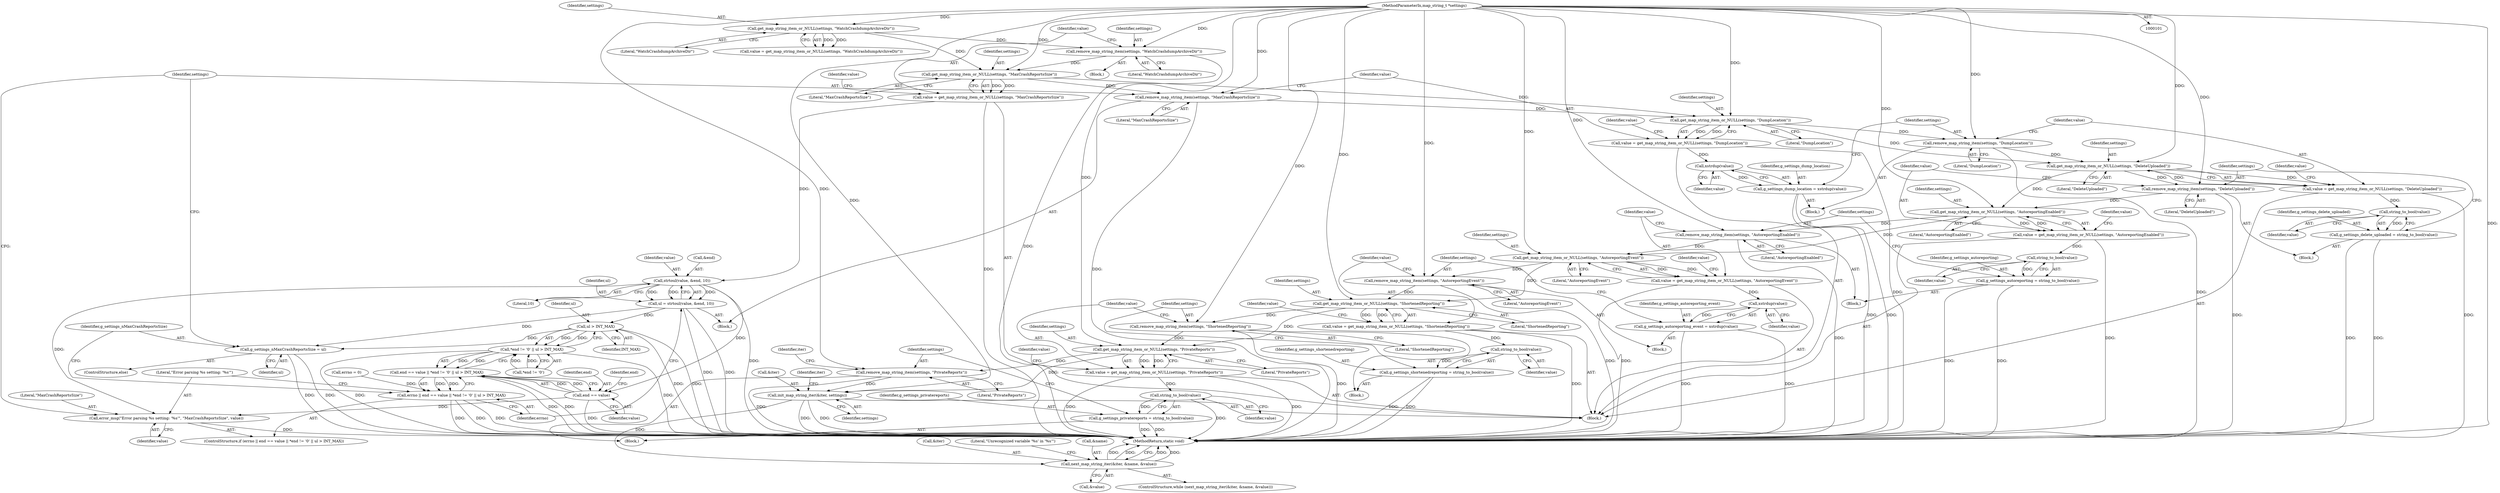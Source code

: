 digraph "0_abrt_8939398b82006ba1fec4ed491339fc075f43fc7c_2@API" {
"1000118" [label="(Call,remove_map_string_item(settings, \"WatchCrashdumpArchiveDir\"))"];
"1000108" [label="(Call,get_map_string_item_or_NULL(settings, \"WatchCrashdumpArchiveDir\"))"];
"1000102" [label="(MethodParameterIn,map_string_t *settings)"];
"1000123" [label="(Call,get_map_string_item_or_NULL(settings, \"MaxCrashReportsSize\"))"];
"1000121" [label="(Call,value = get_map_string_item_or_NULL(settings, \"MaxCrashReportsSize\"))"];
"1000136" [label="(Call,strtoul(value, &end, 10))"];
"1000134" [label="(Call,ul = strtoul(value, &end, 10))"];
"1000153" [label="(Call,ul > INT_MAX)"];
"1000148" [label="(Call,*end != '\0' || ul > INT_MAX)"];
"1000144" [label="(Call,end == value || *end != '\0' || ul > INT_MAX)"];
"1000142" [label="(Call,errno || end == value || *end != '\0' || ul > INT_MAX)"];
"1000161" [label="(Call,g_settings_nMaxCrashReportsSize = ul)"];
"1000145" [label="(Call,end == value)"];
"1000156" [label="(Call,error_msg(\"Error parsing %s setting: '%s'\", \"MaxCrashReportsSize\", value))"];
"1000164" [label="(Call,remove_map_string_item(settings, \"MaxCrashReportsSize\"))"];
"1000169" [label="(Call,get_map_string_item_or_NULL(settings, \"DumpLocation\"))"];
"1000167" [label="(Call,value = get_map_string_item_or_NULL(settings, \"DumpLocation\"))"];
"1000177" [label="(Call,xstrdup(value))"];
"1000175" [label="(Call,g_settings_dump_location = xstrdup(value))"];
"1000179" [label="(Call,remove_map_string_item(settings, \"DumpLocation\"))"];
"1000189" [label="(Call,get_map_string_item_or_NULL(settings, \"DeleteUploaded\"))"];
"1000187" [label="(Call,value = get_map_string_item_or_NULL(settings, \"DeleteUploaded\"))"];
"1000197" [label="(Call,string_to_bool(value))"];
"1000195" [label="(Call,g_settings_delete_uploaded = string_to_bool(value))"];
"1000199" [label="(Call,remove_map_string_item(settings, \"DeleteUploaded\"))"];
"1000204" [label="(Call,get_map_string_item_or_NULL(settings, \"AutoreportingEnabled\"))"];
"1000202" [label="(Call,value = get_map_string_item_or_NULL(settings, \"AutoreportingEnabled\"))"];
"1000212" [label="(Call,string_to_bool(value))"];
"1000210" [label="(Call,g_settings_autoreporting = string_to_bool(value))"];
"1000214" [label="(Call,remove_map_string_item(settings, \"AutoreportingEnabled\"))"];
"1000219" [label="(Call,get_map_string_item_or_NULL(settings, \"AutoreportingEvent\"))"];
"1000217" [label="(Call,value = get_map_string_item_or_NULL(settings, \"AutoreportingEvent\"))"];
"1000227" [label="(Call,xstrdup(value))"];
"1000225" [label="(Call,g_settings_autoreporting_event = xstrdup(value))"];
"1000229" [label="(Call,remove_map_string_item(settings, \"AutoreportingEvent\"))"];
"1000239" [label="(Call,get_map_string_item_or_NULL(settings, \"ShortenedReporting\"))"];
"1000237" [label="(Call,value = get_map_string_item_or_NULL(settings, \"ShortenedReporting\"))"];
"1000247" [label="(Call,string_to_bool(value))"];
"1000245" [label="(Call,g_settings_shortenedreporting = string_to_bool(value))"];
"1000249" [label="(Call,remove_map_string_item(settings, \"ShortenedReporting\"))"];
"1000258" [label="(Call,get_map_string_item_or_NULL(settings, \"PrivateReports\"))"];
"1000256" [label="(Call,value = get_map_string_item_or_NULL(settings, \"PrivateReports\"))"];
"1000266" [label="(Call,string_to_bool(value))"];
"1000264" [label="(Call,g_settings_privatereports = string_to_bool(value))"];
"1000268" [label="(Call,remove_map_string_item(settings, \"PrivateReports\"))"];
"1000273" [label="(Call,init_map_string_iter(&iter, settings))"];
"1000278" [label="(Call,next_map_string_iter(&iter, &name, &value))"];
"1000227" [label="(Call,xstrdup(value))"];
"1000204" [label="(Call,get_map_string_item_or_NULL(settings, \"AutoreportingEnabled\"))"];
"1000224" [label="(Block,)"];
"1000283" [label="(Call,&value)"];
"1000124" [label="(Identifier,settings)"];
"1000177" [label="(Call,xstrdup(value))"];
"1000241" [label="(Literal,\"ShortenedReporting\")"];
"1000226" [label="(Identifier,g_settings_autoreporting_event)"];
"1000275" [label="(Identifier,iter)"];
"1000137" [label="(Identifier,value)"];
"1000279" [label="(Call,&iter)"];
"1000277" [label="(ControlStructure,while (next_map_string_iter(&iter, &name, &value)))"];
"1000134" [label="(Call,ul = strtoul(value, &end, 10))"];
"1000118" [label="(Call,remove_map_string_item(settings, \"WatchCrashdumpArchiveDir\"))"];
"1000203" [label="(Identifier,value)"];
"1000264" [label="(Call,g_settings_privatereports = string_to_bool(value))"];
"1000166" [label="(Literal,\"MaxCrashReportsSize\")"];
"1000257" [label="(Identifier,value)"];
"1000187" [label="(Call,value = get_map_string_item_or_NULL(settings, \"DeleteUploaded\"))"];
"1000250" [label="(Identifier,settings)"];
"1000127" [label="(Identifier,value)"];
"1000201" [label="(Literal,\"DeleteUploaded\")"];
"1000213" [label="(Identifier,value)"];
"1000135" [label="(Identifier,ul)"];
"1000260" [label="(Literal,\"PrivateReports\")"];
"1000175" [label="(Call,g_settings_dump_location = xstrdup(value))"];
"1000180" [label="(Identifier,settings)"];
"1000109" [label="(Identifier,settings)"];
"1000268" [label="(Call,remove_map_string_item(settings, \"PrivateReports\"))"];
"1000225" [label="(Call,g_settings_autoreporting_event = xstrdup(value))"];
"1000188" [label="(Identifier,value)"];
"1000246" [label="(Identifier,g_settings_shortenedreporting)"];
"1000179" [label="(Call,remove_map_string_item(settings, \"DumpLocation\"))"];
"1000181" [label="(Literal,\"DumpLocation\")"];
"1000270" [label="(Literal,\"PrivateReports\")"];
"1000199" [label="(Call,remove_map_string_item(settings, \"DeleteUploaded\"))"];
"1000165" [label="(Identifier,settings)"];
"1000209" [label="(Block,)"];
"1000173" [label="(Identifier,value)"];
"1000258" [label="(Call,get_map_string_item_or_NULL(settings, \"PrivateReports\"))"];
"1000194" [label="(Block,)"];
"1000265" [label="(Identifier,g_settings_privatereports)"];
"1000168" [label="(Identifier,value)"];
"1000123" [label="(Call,get_map_string_item_or_NULL(settings, \"MaxCrashReportsSize\"))"];
"1000212" [label="(Call,string_to_bool(value))"];
"1000119" [label="(Identifier,settings)"];
"1000230" [label="(Identifier,settings)"];
"1000159" [label="(Identifier,value)"];
"1000198" [label="(Identifier,value)"];
"1000191" [label="(Literal,\"DeleteUploaded\")"];
"1000120" [label="(Literal,\"WatchCrashdumpArchiveDir\")"];
"1000140" [label="(Literal,10)"];
"1000162" [label="(Identifier,g_settings_nMaxCrashReportsSize)"];
"1000217" [label="(Call,value = get_map_string_item_or_NULL(settings, \"AutoreportingEvent\"))"];
"1000138" [label="(Call,&end)"];
"1000157" [label="(Literal,\"Error parsing %s setting: '%s'\")"];
"1000144" [label="(Call,end == value || *end != '\0' || ul > INT_MAX)"];
"1000229" [label="(Call,remove_map_string_item(settings, \"AutoreportingEvent\"))"];
"1000259" [label="(Identifier,settings)"];
"1000189" [label="(Call,get_map_string_item_or_NULL(settings, \"DeleteUploaded\"))"];
"1000245" [label="(Call,g_settings_shortenedreporting = string_to_bool(value))"];
"1000148" [label="(Call,*end != '\0' || ul > INT_MAX)"];
"1000228" [label="(Identifier,value)"];
"1000102" [label="(MethodParameterIn,map_string_t *settings)"];
"1000153" [label="(Call,ul > INT_MAX)"];
"1000287" [label="(Literal,\"Unrecognized variable '%s' in '%s'\")"];
"1000154" [label="(Identifier,ul)"];
"1000216" [label="(Literal,\"AutoreportingEnabled\")"];
"1000104" [label="(Block,)"];
"1000151" [label="(Identifier,end)"];
"1000169" [label="(Call,get_map_string_item_or_NULL(settings, \"DumpLocation\"))"];
"1000263" [label="(Block,)"];
"1000143" [label="(Identifier,errno)"];
"1000190" [label="(Identifier,settings)"];
"1000161" [label="(Call,g_settings_nMaxCrashReportsSize = ul)"];
"1000267" [label="(Identifier,value)"];
"1000141" [label="(ControlStructure,if (errno || end == value || *end != '\0' || ul > INT_MAX))"];
"1000200" [label="(Identifier,settings)"];
"1000195" [label="(Call,g_settings_delete_uploaded = string_to_bool(value))"];
"1000155" [label="(Identifier,INT_MAX)"];
"1000142" [label="(Call,errno || end == value || *end != '\0' || ul > INT_MAX)"];
"1000110" [label="(Literal,\"WatchCrashdumpArchiveDir\")"];
"1000269" [label="(Identifier,settings)"];
"1000266" [label="(Call,string_to_bool(value))"];
"1000211" [label="(Identifier,g_settings_autoreporting)"];
"1000240" [label="(Identifier,settings)"];
"1000108" [label="(Call,get_map_string_item_or_NULL(settings, \"WatchCrashdumpArchiveDir\"))"];
"1000197" [label="(Call,string_to_bool(value))"];
"1000248" [label="(Identifier,value)"];
"1000244" [label="(Block,)"];
"1000176" [label="(Identifier,g_settings_dump_location)"];
"1000170" [label="(Identifier,settings)"];
"1000146" [label="(Identifier,end)"];
"1000290" [label="(MethodReturn,static void)"];
"1000121" [label="(Call,value = get_map_string_item_or_NULL(settings, \"MaxCrashReportsSize\"))"];
"1000158" [label="(Literal,\"MaxCrashReportsSize\")"];
"1000196" [label="(Identifier,g_settings_delete_uploaded)"];
"1000149" [label="(Call,*end != '\0')"];
"1000163" [label="(Identifier,ul)"];
"1000238" [label="(Identifier,value)"];
"1000223" [label="(Identifier,value)"];
"1000122" [label="(Identifier,value)"];
"1000147" [label="(Identifier,value)"];
"1000193" [label="(Identifier,value)"];
"1000276" [label="(Identifier,settings)"];
"1000262" [label="(Identifier,value)"];
"1000239" [label="(Call,get_map_string_item_or_NULL(settings, \"ShortenedReporting\"))"];
"1000156" [label="(Call,error_msg(\"Error parsing %s setting: '%s'\", \"MaxCrashReportsSize\", value))"];
"1000280" [label="(Identifier,iter)"];
"1000128" [label="(Block,)"];
"1000220" [label="(Identifier,settings)"];
"1000218" [label="(Identifier,value)"];
"1000210" [label="(Call,g_settings_autoreporting = string_to_bool(value))"];
"1000125" [label="(Literal,\"MaxCrashReportsSize\")"];
"1000247" [label="(Call,string_to_bool(value))"];
"1000164" [label="(Call,remove_map_string_item(settings, \"MaxCrashReportsSize\"))"];
"1000174" [label="(Block,)"];
"1000251" [label="(Literal,\"ShortenedReporting\")"];
"1000256" [label="(Call,value = get_map_string_item_or_NULL(settings, \"PrivateReports\"))"];
"1000219" [label="(Call,get_map_string_item_or_NULL(settings, \"AutoreportingEvent\"))"];
"1000145" [label="(Call,end == value)"];
"1000171" [label="(Literal,\"DumpLocation\")"];
"1000214" [label="(Call,remove_map_string_item(settings, \"AutoreportingEnabled\"))"];
"1000178" [label="(Identifier,value)"];
"1000130" [label="(Call,errno = 0)"];
"1000281" [label="(Call,&name)"];
"1000205" [label="(Identifier,settings)"];
"1000249" [label="(Call,remove_map_string_item(settings, \"ShortenedReporting\"))"];
"1000106" [label="(Call,value = get_map_string_item_or_NULL(settings, \"WatchCrashdumpArchiveDir\"))"];
"1000273" [label="(Call,init_map_string_iter(&iter, settings))"];
"1000221" [label="(Literal,\"AutoreportingEvent\")"];
"1000231" [label="(Literal,\"AutoreportingEvent\")"];
"1000215" [label="(Identifier,settings)"];
"1000237" [label="(Call,value = get_map_string_item_or_NULL(settings, \"ShortenedReporting\"))"];
"1000206" [label="(Literal,\"AutoreportingEnabled\")"];
"1000113" [label="(Block,)"];
"1000243" [label="(Identifier,value)"];
"1000208" [label="(Identifier,value)"];
"1000278" [label="(Call,next_map_string_iter(&iter, &name, &value))"];
"1000160" [label="(ControlStructure,else)"];
"1000202" [label="(Call,value = get_map_string_item_or_NULL(settings, \"AutoreportingEnabled\"))"];
"1000167" [label="(Call,value = get_map_string_item_or_NULL(settings, \"DumpLocation\"))"];
"1000274" [label="(Call,&iter)"];
"1000136" [label="(Call,strtoul(value, &end, 10))"];
"1000118" -> "1000113"  [label="AST: "];
"1000118" -> "1000120"  [label="CFG: "];
"1000119" -> "1000118"  [label="AST: "];
"1000120" -> "1000118"  [label="AST: "];
"1000122" -> "1000118"  [label="CFG: "];
"1000118" -> "1000290"  [label="DDG: "];
"1000108" -> "1000118"  [label="DDG: "];
"1000102" -> "1000118"  [label="DDG: "];
"1000118" -> "1000123"  [label="DDG: "];
"1000108" -> "1000106"  [label="AST: "];
"1000108" -> "1000110"  [label="CFG: "];
"1000109" -> "1000108"  [label="AST: "];
"1000110" -> "1000108"  [label="AST: "];
"1000106" -> "1000108"  [label="CFG: "];
"1000108" -> "1000106"  [label="DDG: "];
"1000108" -> "1000106"  [label="DDG: "];
"1000102" -> "1000108"  [label="DDG: "];
"1000108" -> "1000123"  [label="DDG: "];
"1000102" -> "1000101"  [label="AST: "];
"1000102" -> "1000290"  [label="DDG: "];
"1000102" -> "1000123"  [label="DDG: "];
"1000102" -> "1000164"  [label="DDG: "];
"1000102" -> "1000169"  [label="DDG: "];
"1000102" -> "1000179"  [label="DDG: "];
"1000102" -> "1000189"  [label="DDG: "];
"1000102" -> "1000199"  [label="DDG: "];
"1000102" -> "1000204"  [label="DDG: "];
"1000102" -> "1000214"  [label="DDG: "];
"1000102" -> "1000219"  [label="DDG: "];
"1000102" -> "1000229"  [label="DDG: "];
"1000102" -> "1000239"  [label="DDG: "];
"1000102" -> "1000249"  [label="DDG: "];
"1000102" -> "1000258"  [label="DDG: "];
"1000102" -> "1000268"  [label="DDG: "];
"1000102" -> "1000273"  [label="DDG: "];
"1000123" -> "1000121"  [label="AST: "];
"1000123" -> "1000125"  [label="CFG: "];
"1000124" -> "1000123"  [label="AST: "];
"1000125" -> "1000123"  [label="AST: "];
"1000121" -> "1000123"  [label="CFG: "];
"1000123" -> "1000121"  [label="DDG: "];
"1000123" -> "1000121"  [label="DDG: "];
"1000123" -> "1000164"  [label="DDG: "];
"1000123" -> "1000169"  [label="DDG: "];
"1000121" -> "1000104"  [label="AST: "];
"1000122" -> "1000121"  [label="AST: "];
"1000127" -> "1000121"  [label="CFG: "];
"1000121" -> "1000290"  [label="DDG: "];
"1000121" -> "1000136"  [label="DDG: "];
"1000136" -> "1000134"  [label="AST: "];
"1000136" -> "1000140"  [label="CFG: "];
"1000137" -> "1000136"  [label="AST: "];
"1000138" -> "1000136"  [label="AST: "];
"1000140" -> "1000136"  [label="AST: "];
"1000134" -> "1000136"  [label="CFG: "];
"1000136" -> "1000290"  [label="DDG: "];
"1000136" -> "1000134"  [label="DDG: "];
"1000136" -> "1000134"  [label="DDG: "];
"1000136" -> "1000134"  [label="DDG: "];
"1000136" -> "1000145"  [label="DDG: "];
"1000136" -> "1000156"  [label="DDG: "];
"1000134" -> "1000128"  [label="AST: "];
"1000135" -> "1000134"  [label="AST: "];
"1000143" -> "1000134"  [label="CFG: "];
"1000134" -> "1000290"  [label="DDG: "];
"1000134" -> "1000290"  [label="DDG: "];
"1000134" -> "1000153"  [label="DDG: "];
"1000134" -> "1000161"  [label="DDG: "];
"1000153" -> "1000148"  [label="AST: "];
"1000153" -> "1000155"  [label="CFG: "];
"1000154" -> "1000153"  [label="AST: "];
"1000155" -> "1000153"  [label="AST: "];
"1000148" -> "1000153"  [label="CFG: "];
"1000153" -> "1000290"  [label="DDG: "];
"1000153" -> "1000290"  [label="DDG: "];
"1000153" -> "1000148"  [label="DDG: "];
"1000153" -> "1000148"  [label="DDG: "];
"1000153" -> "1000161"  [label="DDG: "];
"1000148" -> "1000144"  [label="AST: "];
"1000148" -> "1000149"  [label="CFG: "];
"1000149" -> "1000148"  [label="AST: "];
"1000144" -> "1000148"  [label="CFG: "];
"1000148" -> "1000290"  [label="DDG: "];
"1000148" -> "1000290"  [label="DDG: "];
"1000148" -> "1000144"  [label="DDG: "];
"1000148" -> "1000144"  [label="DDG: "];
"1000149" -> "1000148"  [label="DDG: "];
"1000149" -> "1000148"  [label="DDG: "];
"1000144" -> "1000142"  [label="AST: "];
"1000144" -> "1000145"  [label="CFG: "];
"1000145" -> "1000144"  [label="AST: "];
"1000142" -> "1000144"  [label="CFG: "];
"1000144" -> "1000290"  [label="DDG: "];
"1000144" -> "1000290"  [label="DDG: "];
"1000144" -> "1000142"  [label="DDG: "];
"1000144" -> "1000142"  [label="DDG: "];
"1000145" -> "1000144"  [label="DDG: "];
"1000145" -> "1000144"  [label="DDG: "];
"1000142" -> "1000141"  [label="AST: "];
"1000142" -> "1000143"  [label="CFG: "];
"1000143" -> "1000142"  [label="AST: "];
"1000157" -> "1000142"  [label="CFG: "];
"1000162" -> "1000142"  [label="CFG: "];
"1000142" -> "1000290"  [label="DDG: "];
"1000142" -> "1000290"  [label="DDG: "];
"1000142" -> "1000290"  [label="DDG: "];
"1000130" -> "1000142"  [label="DDG: "];
"1000161" -> "1000160"  [label="AST: "];
"1000161" -> "1000163"  [label="CFG: "];
"1000162" -> "1000161"  [label="AST: "];
"1000163" -> "1000161"  [label="AST: "];
"1000165" -> "1000161"  [label="CFG: "];
"1000161" -> "1000290"  [label="DDG: "];
"1000161" -> "1000290"  [label="DDG: "];
"1000145" -> "1000147"  [label="CFG: "];
"1000146" -> "1000145"  [label="AST: "];
"1000147" -> "1000145"  [label="AST: "];
"1000151" -> "1000145"  [label="CFG: "];
"1000145" -> "1000290"  [label="DDG: "];
"1000145" -> "1000156"  [label="DDG: "];
"1000156" -> "1000141"  [label="AST: "];
"1000156" -> "1000159"  [label="CFG: "];
"1000157" -> "1000156"  [label="AST: "];
"1000158" -> "1000156"  [label="AST: "];
"1000159" -> "1000156"  [label="AST: "];
"1000165" -> "1000156"  [label="CFG: "];
"1000156" -> "1000290"  [label="DDG: "];
"1000164" -> "1000128"  [label="AST: "];
"1000164" -> "1000166"  [label="CFG: "];
"1000165" -> "1000164"  [label="AST: "];
"1000166" -> "1000164"  [label="AST: "];
"1000168" -> "1000164"  [label="CFG: "];
"1000164" -> "1000290"  [label="DDG: "];
"1000164" -> "1000169"  [label="DDG: "];
"1000169" -> "1000167"  [label="AST: "];
"1000169" -> "1000171"  [label="CFG: "];
"1000170" -> "1000169"  [label="AST: "];
"1000171" -> "1000169"  [label="AST: "];
"1000167" -> "1000169"  [label="CFG: "];
"1000169" -> "1000167"  [label="DDG: "];
"1000169" -> "1000167"  [label="DDG: "];
"1000169" -> "1000179"  [label="DDG: "];
"1000169" -> "1000189"  [label="DDG: "];
"1000167" -> "1000104"  [label="AST: "];
"1000168" -> "1000167"  [label="AST: "];
"1000173" -> "1000167"  [label="CFG: "];
"1000167" -> "1000290"  [label="DDG: "];
"1000167" -> "1000177"  [label="DDG: "];
"1000177" -> "1000175"  [label="AST: "];
"1000177" -> "1000178"  [label="CFG: "];
"1000178" -> "1000177"  [label="AST: "];
"1000175" -> "1000177"  [label="CFG: "];
"1000177" -> "1000175"  [label="DDG: "];
"1000175" -> "1000174"  [label="AST: "];
"1000176" -> "1000175"  [label="AST: "];
"1000180" -> "1000175"  [label="CFG: "];
"1000175" -> "1000290"  [label="DDG: "];
"1000175" -> "1000290"  [label="DDG: "];
"1000179" -> "1000174"  [label="AST: "];
"1000179" -> "1000181"  [label="CFG: "];
"1000180" -> "1000179"  [label="AST: "];
"1000181" -> "1000179"  [label="AST: "];
"1000188" -> "1000179"  [label="CFG: "];
"1000179" -> "1000290"  [label="DDG: "];
"1000179" -> "1000189"  [label="DDG: "];
"1000189" -> "1000187"  [label="AST: "];
"1000189" -> "1000191"  [label="CFG: "];
"1000190" -> "1000189"  [label="AST: "];
"1000191" -> "1000189"  [label="AST: "];
"1000187" -> "1000189"  [label="CFG: "];
"1000189" -> "1000187"  [label="DDG: "];
"1000189" -> "1000187"  [label="DDG: "];
"1000189" -> "1000199"  [label="DDG: "];
"1000189" -> "1000204"  [label="DDG: "];
"1000187" -> "1000104"  [label="AST: "];
"1000188" -> "1000187"  [label="AST: "];
"1000193" -> "1000187"  [label="CFG: "];
"1000187" -> "1000290"  [label="DDG: "];
"1000187" -> "1000197"  [label="DDG: "];
"1000197" -> "1000195"  [label="AST: "];
"1000197" -> "1000198"  [label="CFG: "];
"1000198" -> "1000197"  [label="AST: "];
"1000195" -> "1000197"  [label="CFG: "];
"1000197" -> "1000195"  [label="DDG: "];
"1000195" -> "1000194"  [label="AST: "];
"1000196" -> "1000195"  [label="AST: "];
"1000200" -> "1000195"  [label="CFG: "];
"1000195" -> "1000290"  [label="DDG: "];
"1000195" -> "1000290"  [label="DDG: "];
"1000199" -> "1000194"  [label="AST: "];
"1000199" -> "1000201"  [label="CFG: "];
"1000200" -> "1000199"  [label="AST: "];
"1000201" -> "1000199"  [label="AST: "];
"1000203" -> "1000199"  [label="CFG: "];
"1000199" -> "1000290"  [label="DDG: "];
"1000199" -> "1000204"  [label="DDG: "];
"1000204" -> "1000202"  [label="AST: "];
"1000204" -> "1000206"  [label="CFG: "];
"1000205" -> "1000204"  [label="AST: "];
"1000206" -> "1000204"  [label="AST: "];
"1000202" -> "1000204"  [label="CFG: "];
"1000204" -> "1000202"  [label="DDG: "];
"1000204" -> "1000202"  [label="DDG: "];
"1000204" -> "1000214"  [label="DDG: "];
"1000204" -> "1000219"  [label="DDG: "];
"1000202" -> "1000104"  [label="AST: "];
"1000203" -> "1000202"  [label="AST: "];
"1000208" -> "1000202"  [label="CFG: "];
"1000202" -> "1000290"  [label="DDG: "];
"1000202" -> "1000212"  [label="DDG: "];
"1000212" -> "1000210"  [label="AST: "];
"1000212" -> "1000213"  [label="CFG: "];
"1000213" -> "1000212"  [label="AST: "];
"1000210" -> "1000212"  [label="CFG: "];
"1000212" -> "1000210"  [label="DDG: "];
"1000210" -> "1000209"  [label="AST: "];
"1000211" -> "1000210"  [label="AST: "];
"1000215" -> "1000210"  [label="CFG: "];
"1000210" -> "1000290"  [label="DDG: "];
"1000210" -> "1000290"  [label="DDG: "];
"1000214" -> "1000209"  [label="AST: "];
"1000214" -> "1000216"  [label="CFG: "];
"1000215" -> "1000214"  [label="AST: "];
"1000216" -> "1000214"  [label="AST: "];
"1000218" -> "1000214"  [label="CFG: "];
"1000214" -> "1000290"  [label="DDG: "];
"1000214" -> "1000219"  [label="DDG: "];
"1000219" -> "1000217"  [label="AST: "];
"1000219" -> "1000221"  [label="CFG: "];
"1000220" -> "1000219"  [label="AST: "];
"1000221" -> "1000219"  [label="AST: "];
"1000217" -> "1000219"  [label="CFG: "];
"1000219" -> "1000217"  [label="DDG: "];
"1000219" -> "1000217"  [label="DDG: "];
"1000219" -> "1000229"  [label="DDG: "];
"1000219" -> "1000239"  [label="DDG: "];
"1000217" -> "1000104"  [label="AST: "];
"1000218" -> "1000217"  [label="AST: "];
"1000223" -> "1000217"  [label="CFG: "];
"1000217" -> "1000290"  [label="DDG: "];
"1000217" -> "1000227"  [label="DDG: "];
"1000227" -> "1000225"  [label="AST: "];
"1000227" -> "1000228"  [label="CFG: "];
"1000228" -> "1000227"  [label="AST: "];
"1000225" -> "1000227"  [label="CFG: "];
"1000227" -> "1000225"  [label="DDG: "];
"1000225" -> "1000224"  [label="AST: "];
"1000226" -> "1000225"  [label="AST: "];
"1000230" -> "1000225"  [label="CFG: "];
"1000225" -> "1000290"  [label="DDG: "];
"1000225" -> "1000290"  [label="DDG: "];
"1000229" -> "1000224"  [label="AST: "];
"1000229" -> "1000231"  [label="CFG: "];
"1000230" -> "1000229"  [label="AST: "];
"1000231" -> "1000229"  [label="AST: "];
"1000238" -> "1000229"  [label="CFG: "];
"1000229" -> "1000290"  [label="DDG: "];
"1000229" -> "1000239"  [label="DDG: "];
"1000239" -> "1000237"  [label="AST: "];
"1000239" -> "1000241"  [label="CFG: "];
"1000240" -> "1000239"  [label="AST: "];
"1000241" -> "1000239"  [label="AST: "];
"1000237" -> "1000239"  [label="CFG: "];
"1000239" -> "1000237"  [label="DDG: "];
"1000239" -> "1000237"  [label="DDG: "];
"1000239" -> "1000249"  [label="DDG: "];
"1000239" -> "1000258"  [label="DDG: "];
"1000237" -> "1000104"  [label="AST: "];
"1000238" -> "1000237"  [label="AST: "];
"1000243" -> "1000237"  [label="CFG: "];
"1000237" -> "1000290"  [label="DDG: "];
"1000237" -> "1000247"  [label="DDG: "];
"1000247" -> "1000245"  [label="AST: "];
"1000247" -> "1000248"  [label="CFG: "];
"1000248" -> "1000247"  [label="AST: "];
"1000245" -> "1000247"  [label="CFG: "];
"1000247" -> "1000245"  [label="DDG: "];
"1000245" -> "1000244"  [label="AST: "];
"1000246" -> "1000245"  [label="AST: "];
"1000250" -> "1000245"  [label="CFG: "];
"1000245" -> "1000290"  [label="DDG: "];
"1000245" -> "1000290"  [label="DDG: "];
"1000249" -> "1000244"  [label="AST: "];
"1000249" -> "1000251"  [label="CFG: "];
"1000250" -> "1000249"  [label="AST: "];
"1000251" -> "1000249"  [label="AST: "];
"1000257" -> "1000249"  [label="CFG: "];
"1000249" -> "1000290"  [label="DDG: "];
"1000249" -> "1000258"  [label="DDG: "];
"1000258" -> "1000256"  [label="AST: "];
"1000258" -> "1000260"  [label="CFG: "];
"1000259" -> "1000258"  [label="AST: "];
"1000260" -> "1000258"  [label="AST: "];
"1000256" -> "1000258"  [label="CFG: "];
"1000258" -> "1000256"  [label="DDG: "];
"1000258" -> "1000256"  [label="DDG: "];
"1000258" -> "1000268"  [label="DDG: "];
"1000258" -> "1000273"  [label="DDG: "];
"1000256" -> "1000104"  [label="AST: "];
"1000257" -> "1000256"  [label="AST: "];
"1000262" -> "1000256"  [label="CFG: "];
"1000256" -> "1000290"  [label="DDG: "];
"1000256" -> "1000290"  [label="DDG: "];
"1000256" -> "1000266"  [label="DDG: "];
"1000266" -> "1000264"  [label="AST: "];
"1000266" -> "1000267"  [label="CFG: "];
"1000267" -> "1000266"  [label="AST: "];
"1000264" -> "1000266"  [label="CFG: "];
"1000266" -> "1000290"  [label="DDG: "];
"1000266" -> "1000264"  [label="DDG: "];
"1000264" -> "1000263"  [label="AST: "];
"1000265" -> "1000264"  [label="AST: "];
"1000269" -> "1000264"  [label="CFG: "];
"1000264" -> "1000290"  [label="DDG: "];
"1000264" -> "1000290"  [label="DDG: "];
"1000268" -> "1000263"  [label="AST: "];
"1000268" -> "1000270"  [label="CFG: "];
"1000269" -> "1000268"  [label="AST: "];
"1000270" -> "1000268"  [label="AST: "];
"1000275" -> "1000268"  [label="CFG: "];
"1000268" -> "1000290"  [label="DDG: "];
"1000268" -> "1000273"  [label="DDG: "];
"1000273" -> "1000104"  [label="AST: "];
"1000273" -> "1000276"  [label="CFG: "];
"1000274" -> "1000273"  [label="AST: "];
"1000276" -> "1000273"  [label="AST: "];
"1000280" -> "1000273"  [label="CFG: "];
"1000273" -> "1000290"  [label="DDG: "];
"1000273" -> "1000290"  [label="DDG: "];
"1000273" -> "1000278"  [label="DDG: "];
"1000278" -> "1000277"  [label="AST: "];
"1000278" -> "1000283"  [label="CFG: "];
"1000279" -> "1000278"  [label="AST: "];
"1000281" -> "1000278"  [label="AST: "];
"1000283" -> "1000278"  [label="AST: "];
"1000287" -> "1000278"  [label="CFG: "];
"1000290" -> "1000278"  [label="CFG: "];
"1000278" -> "1000290"  [label="DDG: "];
"1000278" -> "1000290"  [label="DDG: "];
"1000278" -> "1000290"  [label="DDG: "];
"1000278" -> "1000290"  [label="DDG: "];
}
